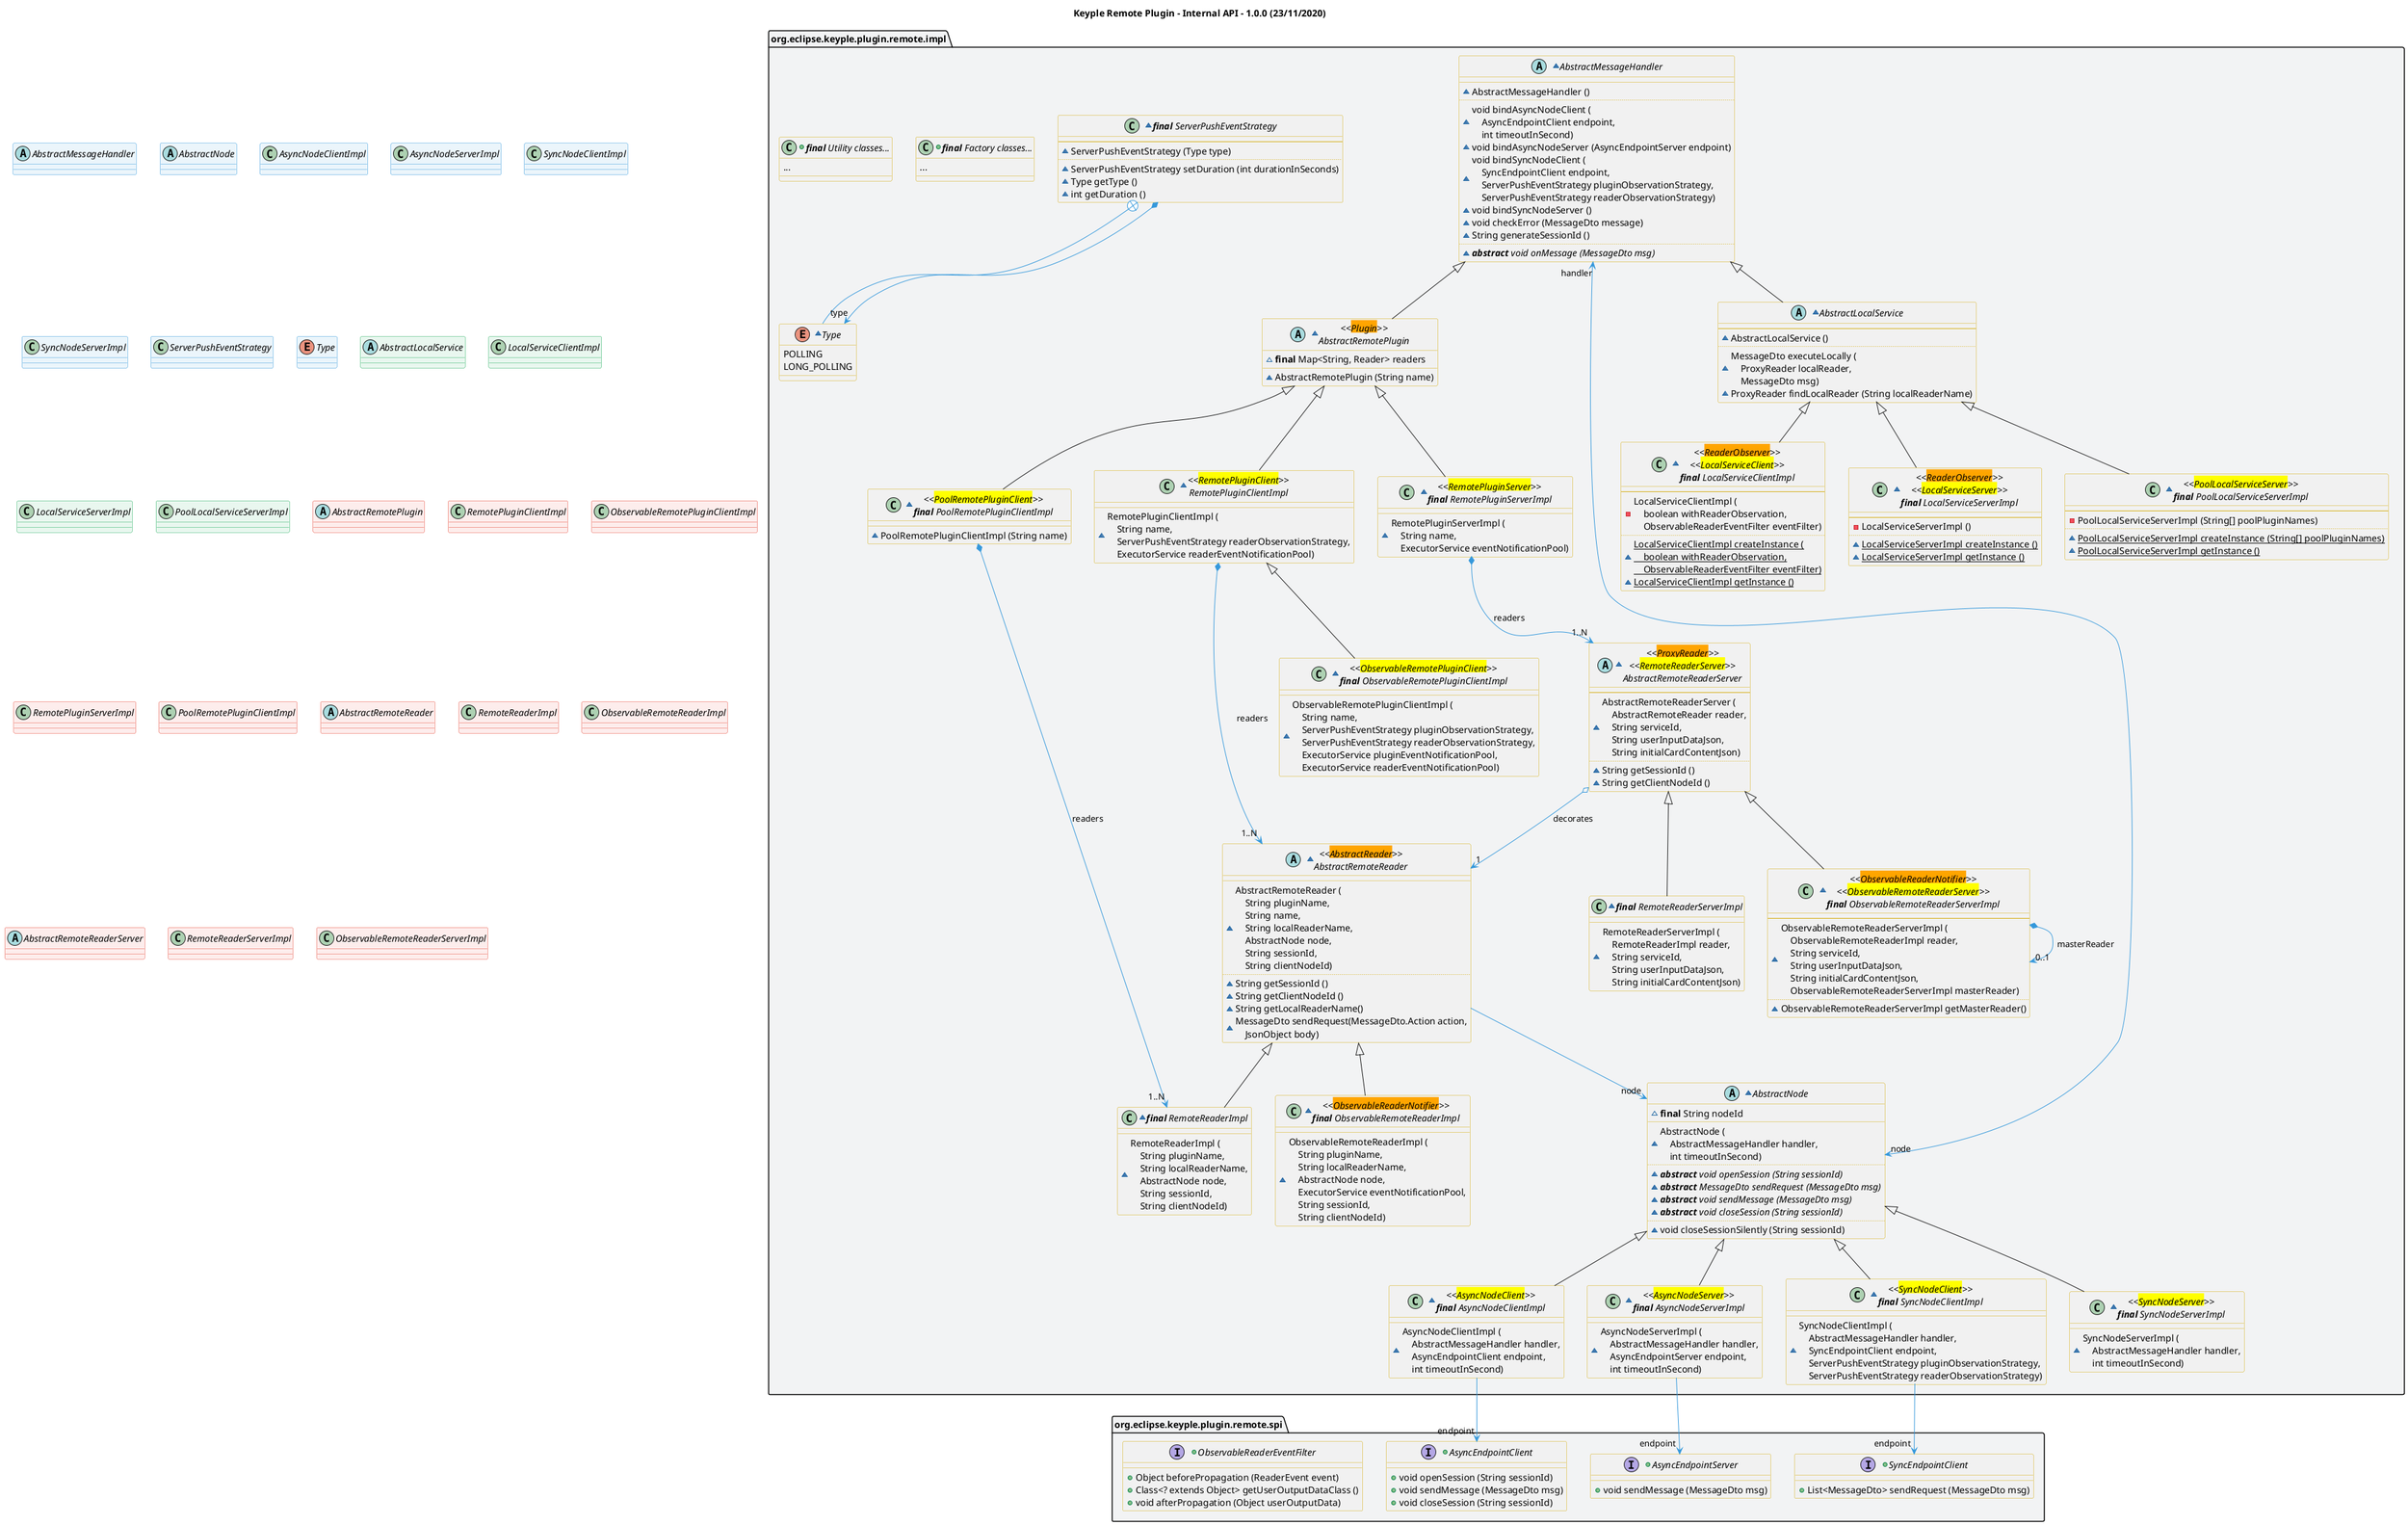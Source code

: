 @startuml
title
    Keyple Remote Plugin - Internal API - 1.0.0 (23/11/2020)
end title

' == THEME ==

'Couleurs issues de : https://htmlcolorcodes.com/fr/tableau-de-couleur/tableau-de-couleur-design-plat/
!define C_GREY1 F8F9F9
!define C_GREY2 F2F3F4
!define C_GREY3 E5E7E9
!define C_GREY4 D7DBDD
!define C_GREY5 CACFD2
!define C_GREY6 BDC3C7
!define C_LINK 3498DB
!define C_USE 27AE60

skinparam Shadowing false
skinparam ClassFontStyle italic
skinparam ClassBorderColor #D4AC0D
skinparam stereotypeABorderColor #A9DCDF
skinparam stereotypeIBorderColor #B4A7E5
skinparam stereotypeCBorderColor #ADD1B2
skinparam stereotypeEBorderColor #EB93DF
' Red
skinparam ClassBackgroundColor<<red>> #FDEDEC
skinparam ClassBorderColor<<red>> #E74C3C
hide <<red>> stereotype
' Purple
skinparam ClassBackgroundColor<<purple>> #F4ECF7
skinparam ClassBorderColor<<purple>> #8E44AD
hide <<purple>> stereotype
' blue
skinparam ClassBackgroundColor<<blue>> #EBF5FB
skinparam ClassBorderColor<<blue>> #3498DB
hide <<blue>> stereotype
' Green
skinparam ClassBackgroundColor<<green>> #E9F7EF
skinparam ClassBorderColor<<green>> #27AE60
hide <<green>> stereotype
' Grey
skinparam ClassBackgroundColor<<grey>> #EAECEE
skinparam ClassBorderColor<<grey>> #2C3E50
hide <<grey>> stereotype

' == CONTENT ==

package "org.eclipse.keyple.plugin.remote.spi" as packSpi {

    ' Sender
    +interface AsyncEndpointClient {
        +void openSession (String sessionId)
        +void sendMessage (MessageDto msg)
        +void closeSession (String sessionId)
    }
    +interface AsyncEndpointServer {
        +void sendMessage (MessageDto msg)
    }
    +interface SyncEndpointClient {
        +List<MessageDto> sendRequest (MessageDto msg)
    }

    +interface ObservableReaderEventFilter {
        +Object beforePropagation (ReaderEvent event)
        +Class<? extends Object> getUserOutputDataClass ()
        +void afterPropagation (Object userOutputData)
    }
}

package "org.eclipse.keyple.plugin.remote.impl" as packImpl {

    ' Handler
    ~abstract AbstractMessageHandler {
        __
        ~ AbstractMessageHandler ()
        ..
        ~ void bindAsyncNodeClient (\n    AsyncEndpointClient endpoint,\n    int timeoutInSecond)
        ~ void bindAsyncNodeServer (AsyncEndpointServer endpoint)
        ~ void bindSyncNodeClient (\n    SyncEndpointClient endpoint,\n    ServerPushEventStrategy pluginObservationStrategy,\n    ServerPushEventStrategy readerObservationStrategy)
        ~ void bindSyncNodeServer ()
        ~ void checkError (MessageDto message)
        ~ String generateSessionId ()
        ..
        ~ {abstract} **abstract** void onMessage (MessageDto msg)
    }

    ' Node
    ~abstract AbstractNode {
        ~ **final** String nodeId
        __
        ~ AbstractNode (\n    AbstractMessageHandler handler,\n    int timeoutInSecond)
        ..
        ~ {abstract} **abstract** void openSession (String sessionId)
        ~ {abstract} **abstract** MessageDto sendRequest (MessageDto msg)
        ~ {abstract} **abstract** void sendMessage (MessageDto msg)
        ~ {abstract} **abstract** void closeSession (String sessionId)
        ..
        ~ void closeSessionSilently (String sessionId)
    }
    ' Async Node
    ~class "<<<back:yellow>AsyncNodeClient</back>>>\n**final** AsyncNodeClientImpl" as AsyncNodeClientImpl extends AbstractNode {
        ~ AsyncNodeClientImpl (\n    AbstractMessageHandler handler,\n    AsyncEndpointClient endpoint,\n    int timeoutInSecond)
    }
    ~class "<<<back:yellow>AsyncNodeServer</back>>>\n**final** AsyncNodeServerImpl" as AsyncNodeServerImpl extends AbstractNode {
        ~ AsyncNodeServerImpl (\n    AbstractMessageHandler handler,\n    AsyncEndpointServer endpoint,\n    int timeoutInSecond)
    }
    ' Sync Node
    ~class "<<<back:yellow>SyncNodeClient</back>>>\n**final** SyncNodeClientImpl" as SyncNodeClientImpl extends AbstractNode {
        ~ SyncNodeClientImpl (\n    AbstractMessageHandler handler,\n    SyncEndpointClient endpoint,\n    ServerPushEventStrategy pluginObservationStrategy,\n    ServerPushEventStrategy readerObservationStrategy)
    }
    ~class "<<<back:yellow>SyncNodeServer</back>>>\n**final** SyncNodeServerImpl" as SyncNodeServerImpl extends AbstractNode {
        ~ SyncNodeServerImpl (\n    AbstractMessageHandler handler,\n    int timeoutInSecond)
    }

    ' Server Push Event Strategy
    ~class "**final** ServerPushEventStrategy" as ServerPushEventStrategy {
        --
        ~ServerPushEventStrategy (Type type)
        ..
        ~ServerPushEventStrategy setDuration (int durationInSeconds)
        ~Type getType ()
        ~int getDuration ()
    }
    ~enum Type {
        POLLING
        LONG_POLLING
    }

    ' Factories
    +class "**final** Factory classes..." as Factories {
        ...
    }

    ' Utilities
    +class "**final** Utility classes..." as Utilities {
        ...
    }

    ''''''''''''''' Local

    together {

        ' Native Handler
        ~abstract AbstractLocalService extends AbstractMessageHandler {
            --
            ~ AbstractLocalService ()
            ..
            ~ MessageDto executeLocally (\n    ProxyReader localReader,\n    MessageDto msg)
            ~ ProxyReader findLocalReader (String localReaderName)
        }
        ~class "<<<back:orange>ReaderObserver</back>>>\n<<<back:yellow>LocalServiceClient</back>>>\n**final** LocalServiceClientImpl" as LocalServiceClientImpl extends AbstractLocalService {
            --
            - LocalServiceClientImpl (\n    boolean withReaderObservation,\n    ObservableReaderEventFilter eventFilter)
            ..
            ~ {static} LocalServiceClientImpl createInstance (\n    boolean withReaderObservation,\n    ObservableReaderEventFilter eventFilter)
            ~ {static} LocalServiceClientImpl getInstance ()
        }
        ~class "<<<back:orange>ReaderObserver</back>>>\n<<<back:yellow>LocalServiceServer</back>>>\n**final** LocalServiceServerImpl" as LocalServiceServerImpl extends AbstractLocalService {
            --
            - LocalServiceServerImpl ()
            ..
            ~ {static} LocalServiceServerImpl createInstance ()
            ~ {static} LocalServiceServerImpl getInstance ()
        }
        ~class "<<<back:yellow>PoolLocalServiceServer</back>>>\n**final** PoolLocalServiceServerImpl" as PoolLocalServiceServerImpl extends AbstractLocalService {
            --
            - PoolLocalServiceServerImpl (String[] poolPluginNames)
            ..
            ~ {static} PoolLocalServiceServerImpl createInstance (String[] poolPluginNames)
            ~ {static} PoolLocalServiceServerImpl getInstance ()
        }

    }

    ''''''''''''' Remote

    together {

        ' Remote Handler
        ~abstract "<<<back:orange>Plugin</back>>>\nAbstractRemotePlugin" as AbstractRemotePlugin extends AbstractMessageHandler {
            ~**final** Map<String, Reader> readers
            ~ AbstractRemotePlugin (String name)
        }

        ~class "<<<back:yellow>RemotePluginServer</back>>>\n**final** RemotePluginServerImpl" as RemotePluginServerImpl extends AbstractRemotePlugin {
            ~ RemotePluginServerImpl (\n    String name,\n    ExecutorService eventNotificationPool)
        }
        ~class "<<<back:yellow>RemotePluginClient</back>>>\nRemotePluginClientImpl" as RemotePluginClientImpl extends AbstractRemotePlugin {
            ~ RemotePluginClientImpl (\n    String name,\n    ServerPushEventStrategy readerObservationStrategy,\n    ExecutorService readerEventNotificationPool)
        }
        ~class "<<<back:yellow>ObservableRemotePluginClient</back>>>\n**final** ObservableRemotePluginClientImpl" as ObservableRemotePluginClientImpl extends RemotePluginClientImpl {
            ~ ObservableRemotePluginClientImpl (\n    String name,\n    ServerPushEventStrategy pluginObservationStrategy,\n    ServerPushEventStrategy readerObservationStrategy,\n    ExecutorService pluginEventNotificationPool,\n    ExecutorService readerEventNotificationPool)
        }
        ~class "<<<back:yellow>PoolRemotePluginClient</back>>>\n**final** PoolRemotePluginClientImpl" as PoolRemotePluginClientImpl extends AbstractRemotePlugin {
            ~ PoolRemotePluginClientImpl (String name)
        }

    }

    ' Remote Readers

     together {

        ~abstract "<<<back:orange>AbstractReader</back>>>\nAbstractRemoteReader" as AbstractRemoteReader {
            __
            ~ AbstractRemoteReader (\n    String pluginName,\n    String name,\n    String localReaderName,\n    AbstractNode node,\n    String sessionId,\n    String clientNodeId)
            ..
            ~ String getSessionId ()
            ~ String getClientNodeId ()
            ~ String getLocalReaderName()
            ~ MessageDto sendRequest(MessageDto.Action action,\n    JsonObject body)
        }
        ~class "**final** RemoteReaderImpl" as RemoteReaderImpl extends AbstractRemoteReader {
            ~ RemoteReaderImpl (\n    String pluginName,\n    String localReaderName,\n    AbstractNode node,\n    String sessionId,\n    String clientNodeId)
        }
        ~class "<<<back:orange>ObservableReaderNotifier</back>>>\n**final** ObservableRemoteReaderImpl" as ObservableRemoteReaderImpl extends AbstractRemoteReader {
            ~ ObservableRemoteReaderImpl (\n    String pluginName,\n    String localReaderName,\n    AbstractNode node,\n    ExecutorService eventNotificationPool,\n    String sessionId,\n    String clientNodeId)
        }

    }

    ' Remote Readers Server

    together {

        ~abstract "<<<back:orange>ProxyReader</back>>>\n<<<back:yellow>RemoteReaderServer</back>>>\nAbstractRemoteReaderServer" as AbstractRemoteReaderServer {
            --
            ~ AbstractRemoteReaderServer (\n    AbstractRemoteReader reader,\n    String serviceId,\n    String userInputDataJson,\n    String initialCardContentJson)
            ..
            ~ String getSessionId ()
            ~ String getClientNodeId ()
        }
        ~class "**final** RemoteReaderServerImpl" as RemoteReaderServerImpl extends AbstractRemoteReaderServer {
            ~ RemoteReaderServerImpl (\n    RemoteReaderImpl reader,\n    String serviceId,\n    String userInputDataJson,\n    String initialCardContentJson)
        }
        ~class "<<<back:orange>ObservableReaderNotifier</back>>>\n<<<back:yellow>ObservableRemoteReaderServer</back>>>\n**final** ObservableRemoteReaderServerImpl" as ObservableRemoteReaderServerImpl extends AbstractRemoteReaderServer {
            --
            ~ ObservableRemoteReaderServerImpl (\n    ObservableRemoteReaderImpl reader,\n    String serviceId,\n    String userInputDataJson,\n    String initialCardContentJson,\n    ObservableRemoteReaderServerImpl masterReader)
            ..
            ~ObservableRemoteReaderServerImpl getMasterReader()
        }

    }

}

' Associations
AbstractMessageHandler "handler" <--> "node" AbstractNode #C_LINK
AsyncNodeClientImpl --> "endpoint" AsyncEndpointClient #C_LINK
AsyncNodeServerImpl --> "endpoint" AsyncEndpointServer #C_LINK
SyncNodeClientImpl --> "endpoint" SyncEndpointClient #C_LINK
RemotePluginClientImpl *--> "1..N" AbstractRemoteReader #C_LINK : readers
RemotePluginServerImpl *--> "1..N" AbstractRemoteReaderServer #C_LINK : readers
AbstractRemoteReaderServer o--> "1" AbstractRemoteReader #C_LINK : decorates
PoolRemotePluginClientImpl *--> "1..N" RemoteReaderImpl #C_LINK : readers
AbstractRemoteReader --> "node" AbstractNode #C_LINK
ServerPushEventStrategy +-- Type #C_LINK
ServerPushEventStrategy *--> "type" Type #C_LINK
ObservableRemoteReaderServerImpl *--> "0..1" ObservableRemoteReaderServerImpl #C_LINK : masterReader

' == LAYOUT ==

'Factories -[hidden]- Utilities

' == STYLE ==

package packSpi #C_GREY2 {}
package packImpl #C_GREY2 {}

abstract AbstractMessageHandler <<blue>>
abstract AbstractNode <<blue>>
class AsyncNodeClientImpl <<blue>>
class AsyncNodeServerImpl <<blue>>
class SyncNodeClientImpl <<blue>>
class SyncNodeServerImpl <<blue>>
class ServerPushEventStrategy <<blue>>
enum Type <<blue>>

abstract AbstractLocalService <<green>>
class LocalServiceClientImpl <<green>>
class LocalServiceServerImpl <<green>>
class PoolLocalServiceServerImpl <<green>>

abstract AbstractRemotePlugin <<red>>
class RemotePluginClientImpl <<red>>
class ObservableRemotePluginClientImpl <<red>>
class RemotePluginServerImpl <<red>>
class PoolRemotePluginClientImpl <<red>>
abstract AbstractRemoteReader <<red>>
class RemoteReaderImpl <<red>>
class ObservableRemoteReaderImpl <<red>>
abstract AbstractRemoteReaderServer <<red>>
class RemoteReaderServerImpl <<red>>
class ObservableRemoteReaderServerImpl <<red>>

@enduml